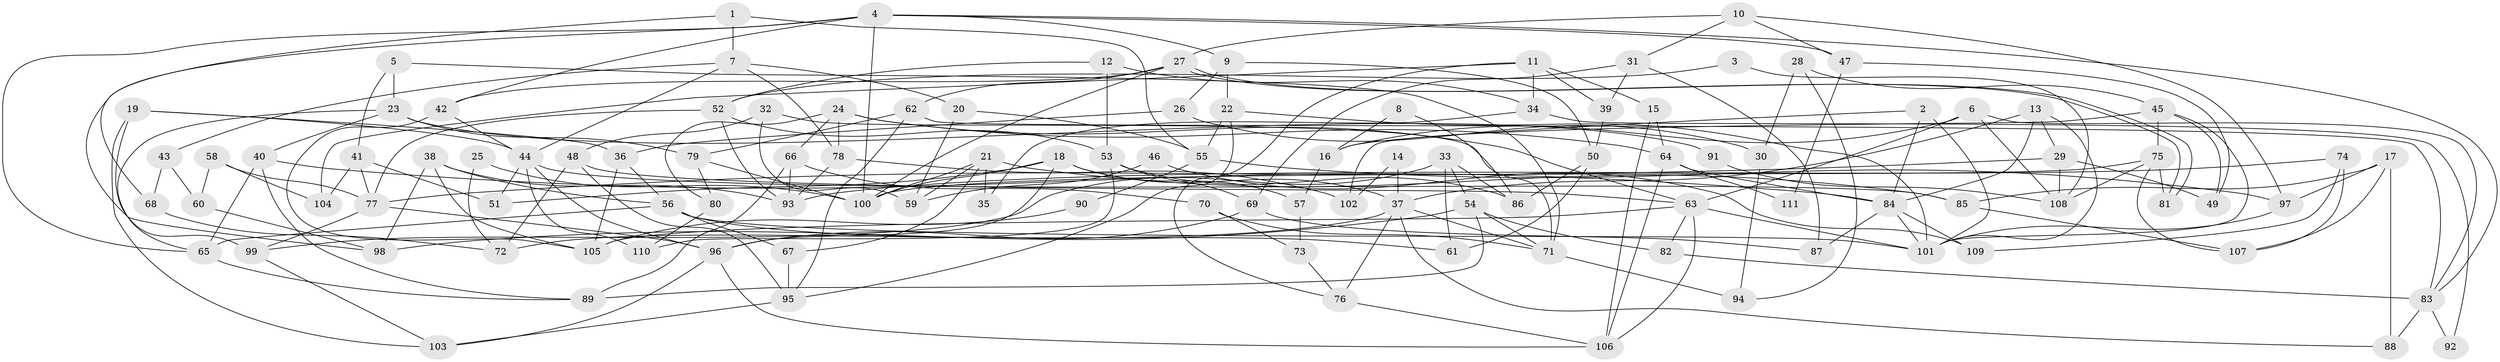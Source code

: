 // coarse degree distribution, {7: 0.09090909090909091, 3: 0.24242424242424243, 11: 0.015151515151515152, 4: 0.22727272727272727, 14: 0.015151515151515152, 8: 0.030303030303030304, 6: 0.07575757575757576, 2: 0.07575757575757576, 9: 0.06060606060606061, 5: 0.12121212121212122, 10: 0.030303030303030304, 13: 0.015151515151515152}
// Generated by graph-tools (version 1.1) at 2025/18/03/04/25 18:18:46]
// undirected, 111 vertices, 222 edges
graph export_dot {
graph [start="1"]
  node [color=gray90,style=filled];
  1;
  2;
  3;
  4;
  5;
  6;
  7;
  8;
  9;
  10;
  11;
  12;
  13;
  14;
  15;
  16;
  17;
  18;
  19;
  20;
  21;
  22;
  23;
  24;
  25;
  26;
  27;
  28;
  29;
  30;
  31;
  32;
  33;
  34;
  35;
  36;
  37;
  38;
  39;
  40;
  41;
  42;
  43;
  44;
  45;
  46;
  47;
  48;
  49;
  50;
  51;
  52;
  53;
  54;
  55;
  56;
  57;
  58;
  59;
  60;
  61;
  62;
  63;
  64;
  65;
  66;
  67;
  68;
  69;
  70;
  71;
  72;
  73;
  74;
  75;
  76;
  77;
  78;
  79;
  80;
  81;
  82;
  83;
  84;
  85;
  86;
  87;
  88;
  89;
  90;
  91;
  92;
  93;
  94;
  95;
  96;
  97;
  98;
  99;
  100;
  101;
  102;
  103;
  104;
  105;
  106;
  107;
  108;
  109;
  110;
  111;
  1 -- 68;
  1 -- 7;
  1 -- 55;
  2 -- 84;
  2 -- 101;
  2 -- 16;
  3 -- 108;
  3 -- 52;
  4 -- 42;
  4 -- 83;
  4 -- 9;
  4 -- 47;
  4 -- 65;
  4 -- 98;
  4 -- 100;
  5 -- 23;
  5 -- 71;
  5 -- 41;
  6 -- 16;
  6 -- 83;
  6 -- 63;
  6 -- 108;
  7 -- 20;
  7 -- 44;
  7 -- 43;
  7 -- 78;
  8 -- 86;
  8 -- 16;
  9 -- 22;
  9 -- 26;
  9 -- 50;
  10 -- 27;
  10 -- 97;
  10 -- 31;
  10 -- 47;
  11 -- 39;
  11 -- 76;
  11 -- 15;
  11 -- 34;
  11 -- 104;
  12 -- 52;
  12 -- 53;
  12 -- 34;
  13 -- 101;
  13 -- 29;
  13 -- 37;
  13 -- 84;
  14 -- 37;
  14 -- 102;
  15 -- 106;
  15 -- 64;
  16 -- 57;
  17 -- 85;
  17 -- 107;
  17 -- 88;
  17 -- 97;
  18 -- 37;
  18 -- 96;
  18 -- 51;
  18 -- 57;
  18 -- 100;
  19 -- 103;
  19 -- 36;
  19 -- 44;
  19 -- 99;
  20 -- 55;
  20 -- 59;
  21 -- 100;
  21 -- 67;
  21 -- 35;
  21 -- 59;
  21 -- 85;
  22 -- 55;
  22 -- 95;
  22 -- 101;
  23 -- 40;
  23 -- 65;
  23 -- 79;
  23 -- 91;
  24 -- 64;
  24 -- 66;
  24 -- 63;
  24 -- 78;
  24 -- 80;
  25 -- 72;
  25 -- 100;
  26 -- 36;
  26 -- 30;
  27 -- 100;
  27 -- 81;
  27 -- 81;
  27 -- 42;
  27 -- 62;
  28 -- 45;
  28 -- 30;
  28 -- 94;
  29 -- 77;
  29 -- 108;
  29 -- 49;
  30 -- 94;
  31 -- 69;
  31 -- 39;
  31 -- 87;
  32 -- 71;
  32 -- 48;
  32 -- 59;
  33 -- 99;
  33 -- 61;
  33 -- 54;
  33 -- 86;
  34 -- 35;
  34 -- 92;
  36 -- 105;
  36 -- 56;
  37 -- 88;
  37 -- 71;
  37 -- 72;
  37 -- 76;
  38 -- 105;
  38 -- 98;
  38 -- 56;
  38 -- 93;
  39 -- 50;
  40 -- 84;
  40 -- 65;
  40 -- 89;
  41 -- 77;
  41 -- 51;
  41 -- 104;
  42 -- 44;
  42 -- 105;
  43 -- 60;
  43 -- 68;
  44 -- 51;
  44 -- 85;
  44 -- 96;
  44 -- 110;
  45 -- 101;
  45 -- 49;
  45 -- 75;
  45 -- 102;
  46 -- 109;
  46 -- 59;
  47 -- 49;
  47 -- 111;
  48 -- 95;
  48 -- 63;
  48 -- 72;
  50 -- 86;
  50 -- 61;
  52 -- 93;
  52 -- 53;
  52 -- 77;
  53 -- 110;
  53 -- 69;
  53 -- 86;
  54 -- 89;
  54 -- 71;
  54 -- 82;
  54 -- 98;
  55 -- 97;
  55 -- 90;
  56 -- 101;
  56 -- 61;
  56 -- 65;
  56 -- 67;
  57 -- 73;
  58 -- 104;
  58 -- 77;
  58 -- 60;
  60 -- 98;
  62 -- 79;
  62 -- 83;
  62 -- 95;
  63 -- 82;
  63 -- 101;
  63 -- 105;
  63 -- 106;
  64 -- 84;
  64 -- 106;
  64 -- 111;
  65 -- 89;
  66 -- 93;
  66 -- 89;
  66 -- 70;
  67 -- 95;
  68 -- 72;
  69 -- 96;
  69 -- 87;
  70 -- 71;
  70 -- 73;
  71 -- 94;
  73 -- 76;
  74 -- 93;
  74 -- 107;
  74 -- 109;
  75 -- 100;
  75 -- 81;
  75 -- 107;
  75 -- 108;
  76 -- 106;
  77 -- 96;
  77 -- 99;
  78 -- 93;
  78 -- 102;
  79 -- 100;
  79 -- 80;
  80 -- 110;
  82 -- 83;
  83 -- 88;
  83 -- 92;
  84 -- 101;
  84 -- 87;
  84 -- 109;
  85 -- 107;
  90 -- 105;
  91 -- 108;
  95 -- 103;
  96 -- 106;
  96 -- 103;
  97 -- 101;
  99 -- 103;
}
